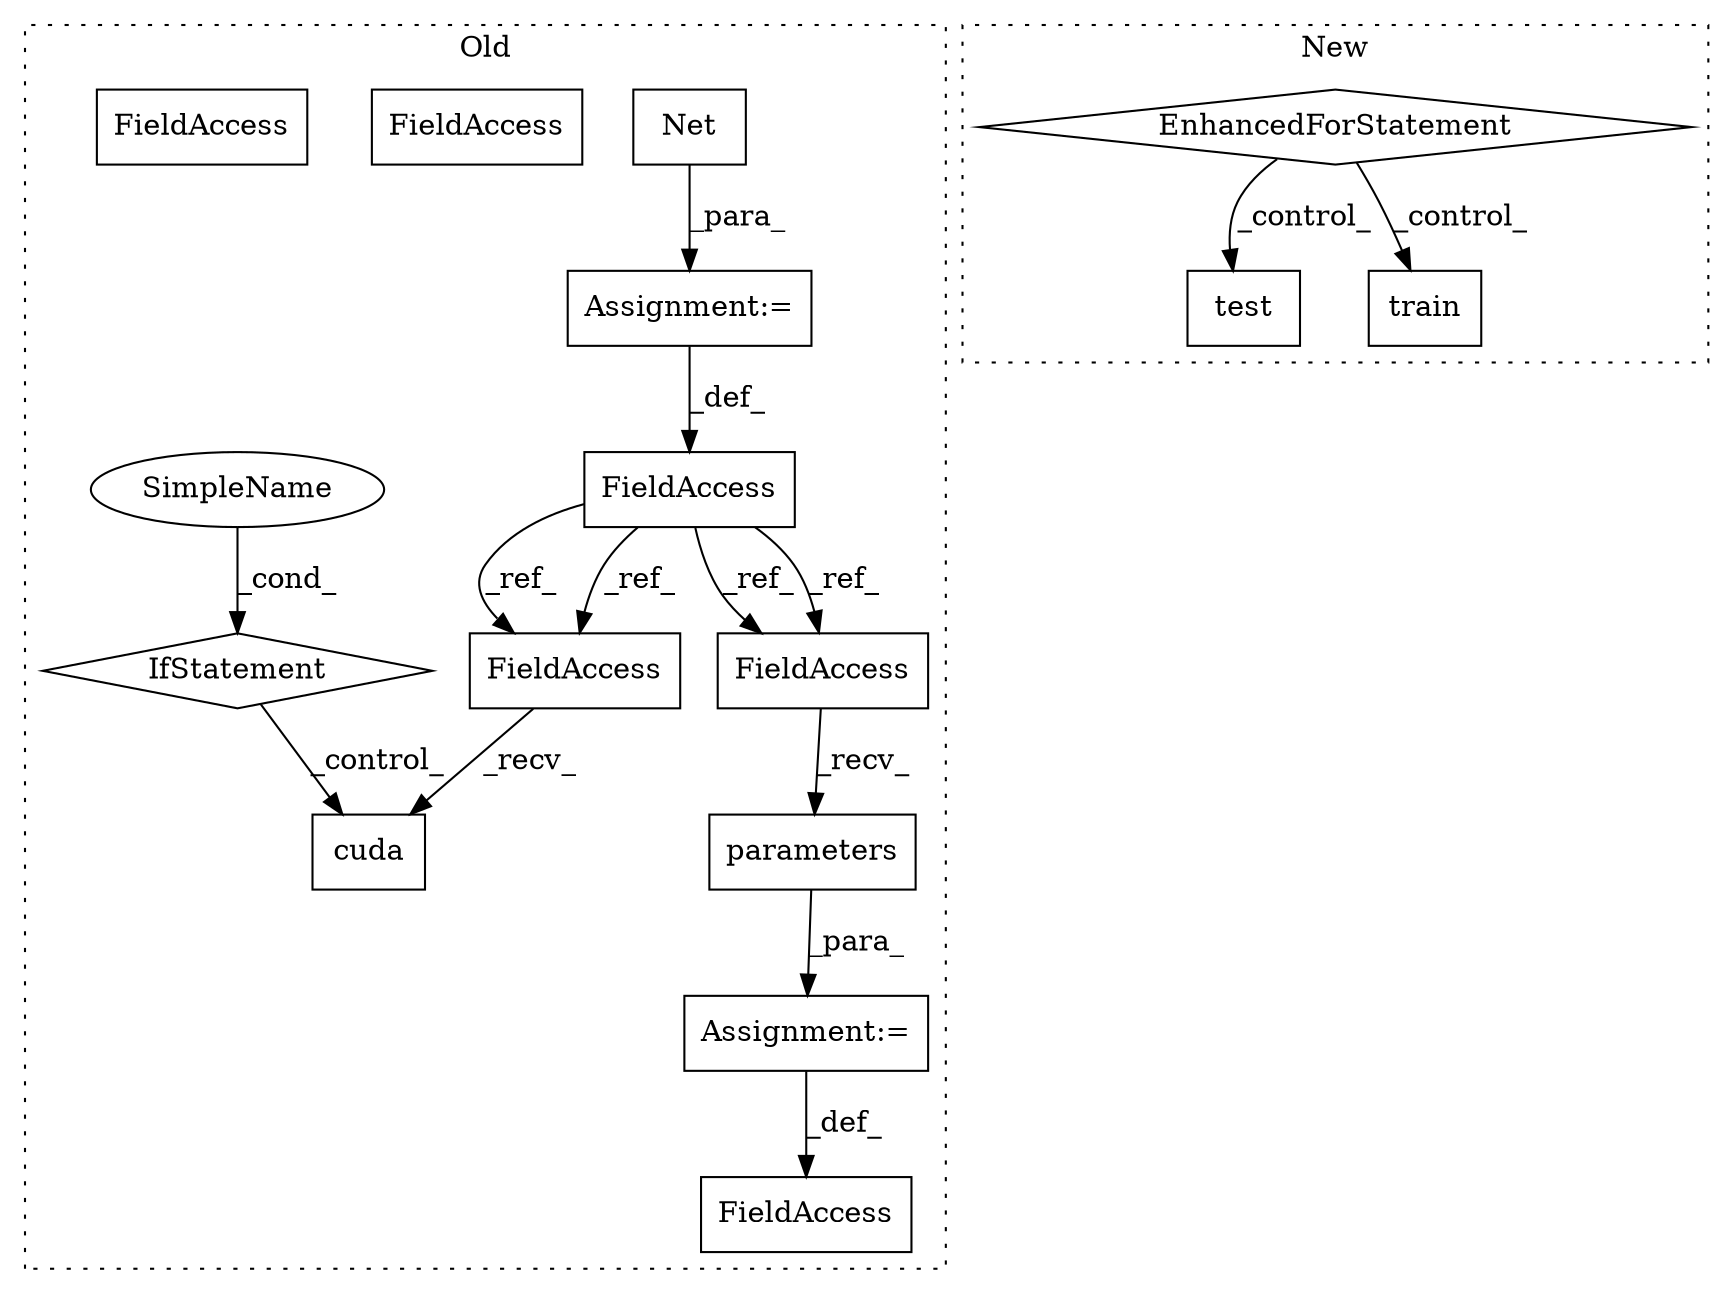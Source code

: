 digraph G {
subgraph cluster0 {
1 [label="Net" a="32" s="1371" l="5" shape="box"];
3 [label="cuda" a="32" s="1414" l="6" shape="box"];
5 [label="FieldAccess" a="22" s="1408" l="5" shape="box"];
6 [label="FieldAccess" a="22" s="1530" l="9" shape="box"];
7 [label="FieldAccess" a="22" s="1365" l="5" shape="box"];
8 [label="FieldAccess" a="22" s="1556" l="5" shape="box"];
9 [label="IfStatement" a="25" s="1382,1398" l="4,2" shape="diamond"];
11 [label="SimpleName" a="42" s="" l="" shape="ellipse"];
12 [label="Assignment:=" a="7" s="1539" l="1" shape="box"];
13 [label="Assignment:=" a="7" s="1370" l="1" shape="box"];
14 [label="parameters" a="32" s="1562" l="12" shape="box"];
15 [label="FieldAccess" a="22" s="1408" l="5" shape="box"];
16 [label="FieldAccess" a="22" s="1556" l="5" shape="box"];
label = "Old";
style="dotted";
}
subgraph cluster1 {
2 [label="test" a="32" s="5342,5352" l="5,1" shape="box"];
4 [label="EnhancedForStatement" a="70" s="5223,5312" l="53,2" shape="diamond"];
10 [label="train" a="32" s="5322,5333" l="6,1" shape="box"];
label = "New";
style="dotted";
}
1 -> 13 [label="_para_"];
4 -> 10 [label="_control_"];
4 -> 2 [label="_control_"];
7 -> 16 [label="_ref_"];
7 -> 15 [label="_ref_"];
7 -> 16 [label="_ref_"];
7 -> 15 [label="_ref_"];
9 -> 3 [label="_control_"];
11 -> 9 [label="_cond_"];
12 -> 6 [label="_def_"];
13 -> 7 [label="_def_"];
14 -> 12 [label="_para_"];
15 -> 3 [label="_recv_"];
16 -> 14 [label="_recv_"];
}